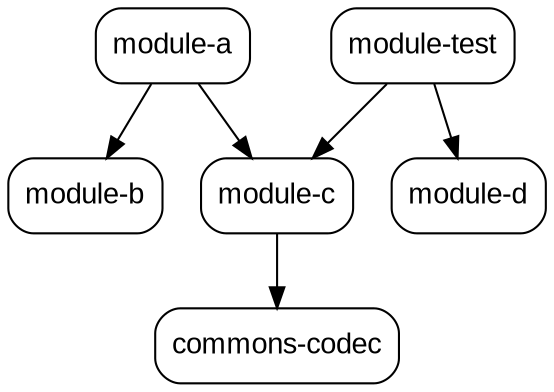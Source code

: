 digraph "optional-test" {
  node [shape="box",style="rounded",fontname="Arial",fontsize="14"]
  edge [fontsize="10",fontname="Arial"]

  // Node Definitions:
  "com.github.ferstl:module-c:jar:compile"[label=<module-c>]
  "commons-codec:commons-codec:jar:compile"[label=<commons-codec>]
  "com.github.ferstl:module-a:jar:compile"[label=<module-a>]
  "com.github.ferstl:module-b:jar:compile"[label=<module-b>]
  "com.github.ferstl:module-test:jar:compile"[label=<module-test>]
  "com.github.ferstl:module-d:jar:compile"[label=<module-d>]

  // Edge Definitions:
  "com.github.ferstl:module-c:jar:compile" -> "commons-codec:commons-codec:jar:compile"
  "com.github.ferstl:module-a:jar:compile" -> "com.github.ferstl:module-b:jar:compile"
  "com.github.ferstl:module-a:jar:compile" -> "com.github.ferstl:module-c:jar:compile"
  "com.github.ferstl:module-test:jar:compile" -> "com.github.ferstl:module-c:jar:compile"
  "com.github.ferstl:module-test:jar:compile" -> "com.github.ferstl:module-d:jar:compile"
}

